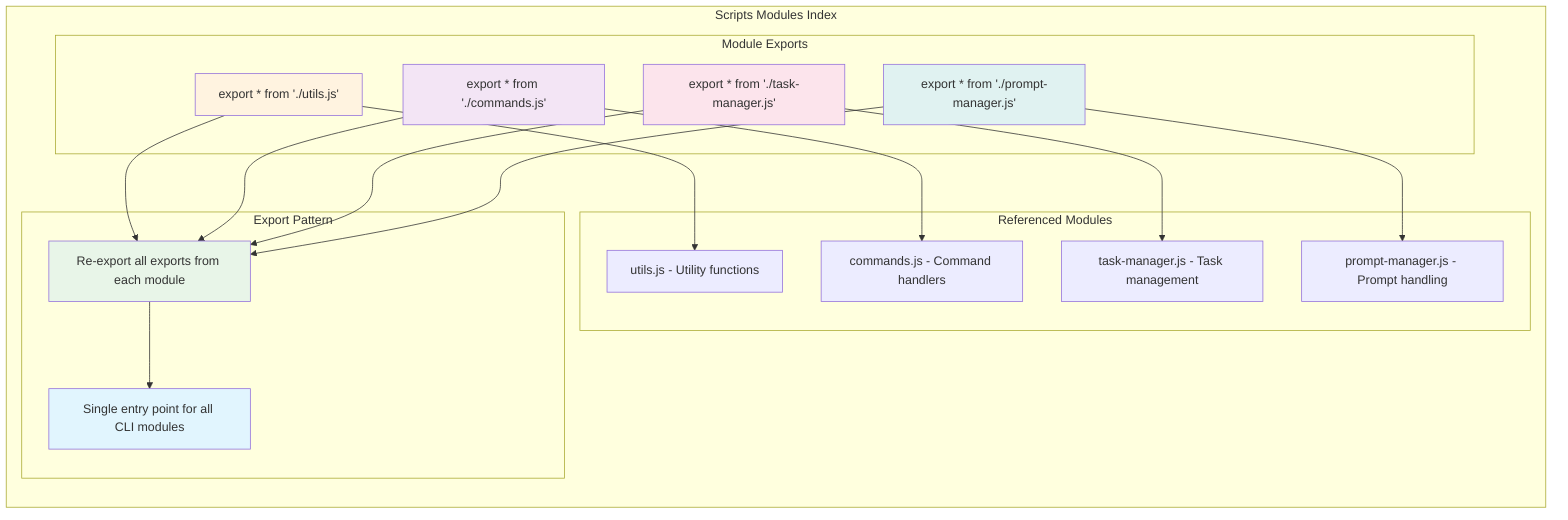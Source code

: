 graph TB
    %% Scripts Modules Index - Shared Infrastructure Layer
    %% File: scripts/modules/index.js
    
    subgraph "Scripts Modules Index"
        direction TB
        
        subgraph "Module Exports"
            UTILS_EXPORT["export * from './utils.js'"]
            COMMANDS_EXPORT["export * from './commands.js'"]
            TASK_MANAGER_EXPORT["export * from './task-manager.js'"]
            PROMPT_MANAGER_EXPORT["export * from './prompt-manager.js'"]
        end
        
        subgraph "Referenced Modules"
            UTILS_MODULE["utils.js - Utility functions"]
            COMMANDS_MODULE["commands.js - Command handlers"]
            TASK_MANAGER_MODULE["task-manager.js - Task management"]
            PROMPT_MANAGER_MODULE["prompt-manager.js - Prompt handling"]
        end
        
        subgraph "Export Pattern"
            WILDCARD_EXPORTS["Re-export all exports from each module"]
            CENTRAL_ENTRY_POINT["Single entry point for all CLI modules"]
        end
    end
    
    %% Export Flow
    UTILS_EXPORT --> UTILS_MODULE
    COMMANDS_EXPORT --> COMMANDS_MODULE
    TASK_MANAGER_EXPORT --> TASK_MANAGER_MODULE
    PROMPT_MANAGER_EXPORT --> PROMPT_MANAGER_MODULE
    
    %% Central Pattern
    UTILS_EXPORT --> WILDCARD_EXPORTS
    COMMANDS_EXPORT --> WILDCARD_EXPORTS
    TASK_MANAGER_EXPORT --> WILDCARD_EXPORTS
    PROMPT_MANAGER_EXPORT --> WILDCARD_EXPORTS
    
    WILDCARD_EXPORTS --> CENTRAL_ENTRY_POINT
    
    style CENTRAL_ENTRY_POINT fill:#e1f5fe
    style WILDCARD_EXPORTS fill:#e8f5e8
    style UTILS_EXPORT fill:#fff3e0
    style COMMANDS_EXPORT fill:#f3e5f5
    style TASK_MANAGER_EXPORT fill:#fce4ec
    style PROMPT_MANAGER_EXPORT fill:#e0f2f1